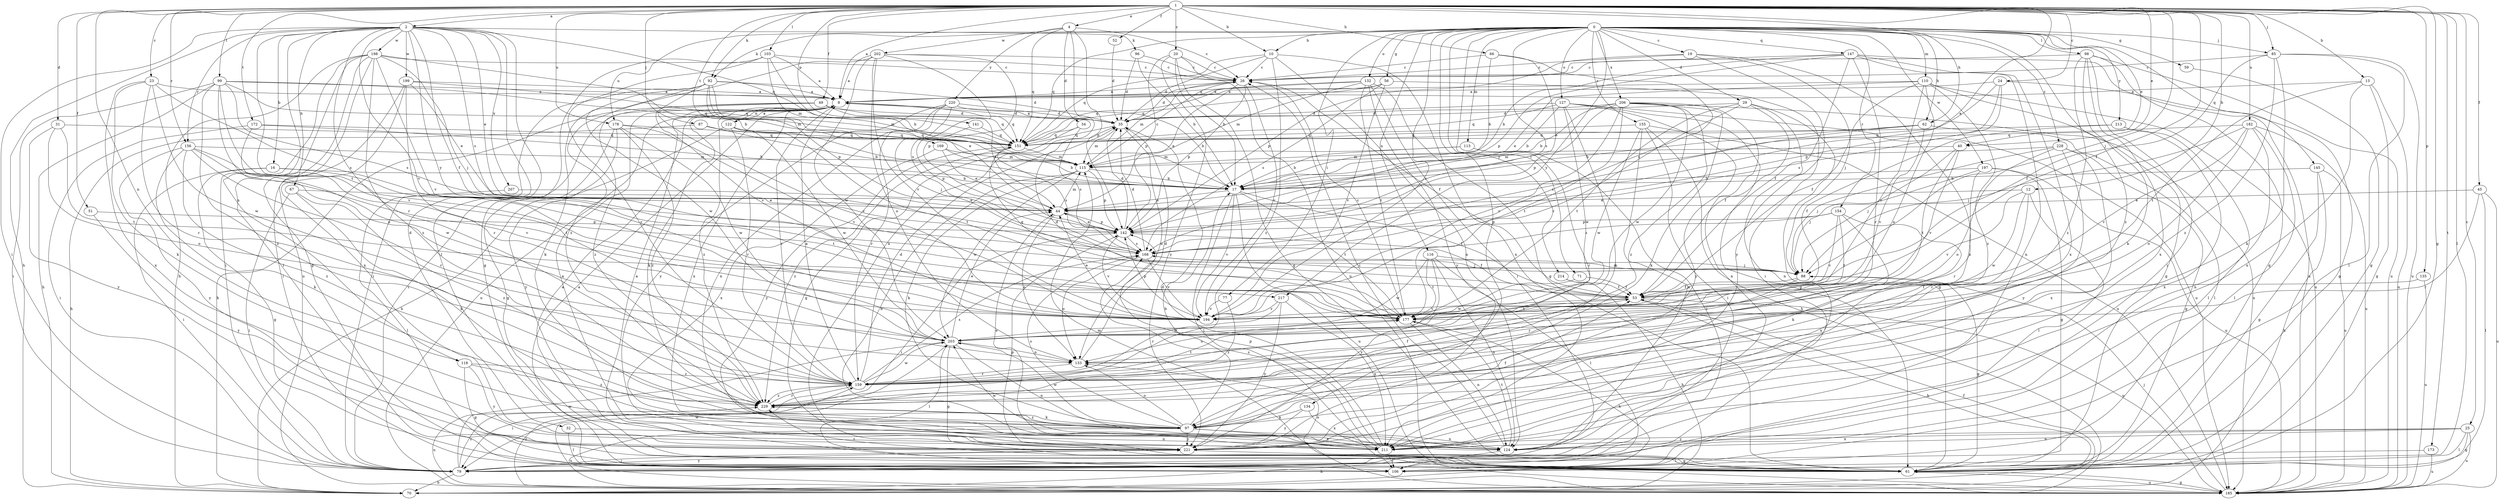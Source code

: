 strict digraph  {
0;
1;
2;
4;
8;
10;
12;
13;
16;
17;
19;
20;
23;
24;
25;
26;
29;
31;
32;
34;
35;
40;
44;
45;
49;
51;
52;
53;
56;
59;
61;
62;
66;
67;
70;
71;
77;
79;
85;
87;
88;
92;
96;
97;
98;
99;
103;
106;
110;
113;
115;
116;
118;
122;
124;
127;
132;
133;
134;
135;
141;
142;
145;
147;
151;
154;
155;
156;
159;
168;
169;
172;
173;
177;
178;
182;
185;
194;
197;
198;
199;
202;
203;
206;
207;
211;
213;
214;
217;
220;
221;
228;
229;
0 -> 10  [label=b];
0 -> 19  [label=c];
0 -> 29  [label=d];
0 -> 40  [label=e];
0 -> 56  [label=g];
0 -> 59  [label=g];
0 -> 62  [label=h];
0 -> 71  [label=i];
0 -> 77  [label=i];
0 -> 85  [label=j];
0 -> 92  [label=k];
0 -> 98  [label=l];
0 -> 110  [label=m];
0 -> 113  [label=m];
0 -> 116  [label=n];
0 -> 127  [label=o];
0 -> 132  [label=o];
0 -> 134  [label=p];
0 -> 145  [label=q];
0 -> 147  [label=q];
0 -> 151  [label=q];
0 -> 154  [label=r];
0 -> 155  [label=r];
0 -> 168  [label=s];
0 -> 178  [label=u];
0 -> 194  [label=v];
0 -> 197  [label=w];
0 -> 206  [label=x];
0 -> 213  [label=y];
0 -> 214  [label=y];
0 -> 217  [label=y];
0 -> 228  [label=z];
0 -> 229  [label=z];
1 -> 2  [label=a];
1 -> 4  [label=a];
1 -> 8  [label=a];
1 -> 10  [label=b];
1 -> 12  [label=b];
1 -> 13  [label=b];
1 -> 20  [label=c];
1 -> 23  [label=c];
1 -> 24  [label=c];
1 -> 25  [label=c];
1 -> 31  [label=d];
1 -> 40  [label=e];
1 -> 44  [label=e];
1 -> 45  [label=f];
1 -> 49  [label=f];
1 -> 51  [label=f];
1 -> 52  [label=f];
1 -> 53  [label=f];
1 -> 61  [label=g];
1 -> 62  [label=h];
1 -> 66  [label=h];
1 -> 85  [label=j];
1 -> 87  [label=j];
1 -> 88  [label=j];
1 -> 92  [label=k];
1 -> 99  [label=l];
1 -> 103  [label=l];
1 -> 106  [label=l];
1 -> 118  [label=n];
1 -> 135  [label=p];
1 -> 141  [label=p];
1 -> 156  [label=r];
1 -> 169  [label=t];
1 -> 172  [label=t];
1 -> 173  [label=t];
1 -> 178  [label=u];
1 -> 182  [label=u];
2 -> 16  [label=b];
2 -> 32  [label=d];
2 -> 44  [label=e];
2 -> 53  [label=f];
2 -> 67  [label=h];
2 -> 70  [label=h];
2 -> 79  [label=i];
2 -> 96  [label=k];
2 -> 106  [label=l];
2 -> 118  [label=n];
2 -> 151  [label=q];
2 -> 156  [label=r];
2 -> 159  [label=r];
2 -> 168  [label=s];
2 -> 177  [label=t];
2 -> 194  [label=v];
2 -> 198  [label=w];
2 -> 199  [label=w];
2 -> 207  [label=x];
2 -> 217  [label=y];
4 -> 26  [label=c];
4 -> 34  [label=d];
4 -> 142  [label=p];
4 -> 151  [label=q];
4 -> 202  [label=w];
4 -> 211  [label=x];
4 -> 220  [label=y];
8 -> 35  [label=d];
8 -> 79  [label=i];
8 -> 97  [label=k];
8 -> 122  [label=n];
8 -> 151  [label=q];
8 -> 159  [label=r];
8 -> 185  [label=u];
8 -> 211  [label=x];
8 -> 229  [label=z];
10 -> 26  [label=c];
10 -> 35  [label=d];
10 -> 124  [label=n];
10 -> 151  [label=q];
10 -> 211  [label=x];
10 -> 229  [label=z];
12 -> 44  [label=e];
12 -> 106  [label=l];
12 -> 159  [label=r];
12 -> 194  [label=v];
12 -> 203  [label=w];
13 -> 8  [label=a];
13 -> 61  [label=g];
13 -> 177  [label=t];
13 -> 185  [label=u];
13 -> 211  [label=x];
16 -> 17  [label=b];
16 -> 61  [label=g];
16 -> 79  [label=i];
16 -> 177  [label=t];
17 -> 44  [label=e];
17 -> 53  [label=f];
17 -> 106  [label=l];
17 -> 177  [label=t];
17 -> 185  [label=u];
17 -> 194  [label=v];
19 -> 26  [label=c];
19 -> 88  [label=j];
19 -> 142  [label=p];
19 -> 211  [label=x];
19 -> 221  [label=y];
20 -> 17  [label=b];
20 -> 26  [label=c];
20 -> 61  [label=g];
20 -> 142  [label=p];
20 -> 185  [label=u];
20 -> 221  [label=y];
23 -> 8  [label=a];
23 -> 97  [label=k];
23 -> 159  [label=r];
23 -> 168  [label=s];
23 -> 203  [label=w];
23 -> 211  [label=x];
24 -> 8  [label=a];
24 -> 17  [label=b];
24 -> 61  [label=g];
24 -> 142  [label=p];
24 -> 168  [label=s];
25 -> 61  [label=g];
25 -> 106  [label=l];
25 -> 124  [label=n];
25 -> 185  [label=u];
25 -> 211  [label=x];
25 -> 221  [label=y];
26 -> 8  [label=a];
26 -> 35  [label=d];
26 -> 44  [label=e];
26 -> 53  [label=f];
26 -> 115  [label=m];
26 -> 142  [label=p];
26 -> 194  [label=v];
29 -> 35  [label=d];
29 -> 53  [label=f];
29 -> 61  [label=g];
29 -> 124  [label=n];
29 -> 177  [label=t];
29 -> 194  [label=v];
31 -> 133  [label=o];
31 -> 151  [label=q];
31 -> 177  [label=t];
31 -> 221  [label=y];
32 -> 106  [label=l];
32 -> 124  [label=n];
34 -> 61  [label=g];
34 -> 151  [label=q];
34 -> 168  [label=s];
35 -> 8  [label=a];
35 -> 115  [label=m];
35 -> 133  [label=o];
35 -> 151  [label=q];
40 -> 88  [label=j];
40 -> 115  [label=m];
40 -> 177  [label=t];
40 -> 194  [label=v];
44 -> 115  [label=m];
44 -> 133  [label=o];
44 -> 142  [label=p];
45 -> 44  [label=e];
45 -> 106  [label=l];
45 -> 159  [label=r];
45 -> 185  [label=u];
49 -> 35  [label=d];
49 -> 44  [label=e];
49 -> 70  [label=h];
49 -> 151  [label=q];
49 -> 194  [label=v];
49 -> 229  [label=z];
51 -> 142  [label=p];
51 -> 221  [label=y];
52 -> 35  [label=d];
53 -> 70  [label=h];
53 -> 151  [label=q];
53 -> 177  [label=t];
53 -> 185  [label=u];
53 -> 194  [label=v];
56 -> 8  [label=a];
56 -> 79  [label=i];
56 -> 151  [label=q];
56 -> 168  [label=s];
56 -> 194  [label=v];
59 -> 61  [label=g];
61 -> 8  [label=a];
61 -> 133  [label=o];
61 -> 142  [label=p];
61 -> 185  [label=u];
61 -> 229  [label=z];
62 -> 17  [label=b];
62 -> 106  [label=l];
62 -> 151  [label=q];
62 -> 168  [label=s];
62 -> 194  [label=v];
66 -> 17  [label=b];
66 -> 26  [label=c];
66 -> 44  [label=e];
66 -> 168  [label=s];
67 -> 44  [label=e];
67 -> 79  [label=i];
67 -> 97  [label=k];
67 -> 229  [label=z];
70 -> 53  [label=f];
71 -> 53  [label=f];
71 -> 203  [label=w];
77 -> 194  [label=v];
77 -> 229  [label=z];
79 -> 70  [label=h];
79 -> 203  [label=w];
79 -> 221  [label=y];
79 -> 229  [label=z];
85 -> 26  [label=c];
85 -> 53  [label=f];
85 -> 97  [label=k];
85 -> 106  [label=l];
85 -> 185  [label=u];
85 -> 229  [label=z];
87 -> 17  [label=b];
87 -> 70  [label=h];
87 -> 151  [label=q];
88 -> 53  [label=f];
88 -> 61  [label=g];
88 -> 159  [label=r];
88 -> 168  [label=s];
92 -> 8  [label=a];
92 -> 35  [label=d];
92 -> 44  [label=e];
92 -> 79  [label=i];
92 -> 97  [label=k];
92 -> 115  [label=m];
92 -> 142  [label=p];
92 -> 194  [label=v];
92 -> 203  [label=w];
96 -> 17  [label=b];
96 -> 26  [label=c];
96 -> 35  [label=d];
97 -> 17  [label=b];
97 -> 53  [label=f];
97 -> 124  [label=n];
97 -> 133  [label=o];
97 -> 168  [label=s];
97 -> 185  [label=u];
97 -> 203  [label=w];
97 -> 211  [label=x];
97 -> 221  [label=y];
97 -> 229  [label=z];
98 -> 26  [label=c];
98 -> 61  [label=g];
98 -> 79  [label=i];
98 -> 97  [label=k];
98 -> 185  [label=u];
98 -> 211  [label=x];
98 -> 229  [label=z];
99 -> 8  [label=a];
99 -> 70  [label=h];
99 -> 79  [label=i];
99 -> 115  [label=m];
99 -> 133  [label=o];
99 -> 151  [label=q];
99 -> 168  [label=s];
99 -> 194  [label=v];
99 -> 229  [label=z];
103 -> 8  [label=a];
103 -> 17  [label=b];
103 -> 26  [label=c];
103 -> 61  [label=g];
103 -> 115  [label=m];
103 -> 159  [label=r];
106 -> 8  [label=a];
110 -> 8  [label=a];
110 -> 44  [label=e];
110 -> 53  [label=f];
110 -> 61  [label=g];
110 -> 133  [label=o];
110 -> 185  [label=u];
110 -> 194  [label=v];
110 -> 229  [label=z];
113 -> 17  [label=b];
113 -> 79  [label=i];
113 -> 115  [label=m];
113 -> 159  [label=r];
115 -> 17  [label=b];
115 -> 26  [label=c];
115 -> 97  [label=k];
115 -> 124  [label=n];
115 -> 142  [label=p];
115 -> 203  [label=w];
116 -> 88  [label=j];
116 -> 106  [label=l];
116 -> 124  [label=n];
116 -> 177  [label=t];
116 -> 203  [label=w];
116 -> 221  [label=y];
118 -> 61  [label=g];
118 -> 159  [label=r];
118 -> 221  [label=y];
118 -> 229  [label=z];
122 -> 8  [label=a];
122 -> 70  [label=h];
122 -> 151  [label=q];
122 -> 159  [label=r];
122 -> 177  [label=t];
122 -> 203  [label=w];
124 -> 8  [label=a];
124 -> 26  [label=c];
124 -> 70  [label=h];
124 -> 177  [label=t];
124 -> 203  [label=w];
127 -> 17  [label=b];
127 -> 35  [label=d];
127 -> 61  [label=g];
127 -> 97  [label=k];
127 -> 151  [label=q];
127 -> 185  [label=u];
127 -> 203  [label=w];
127 -> 221  [label=y];
132 -> 8  [label=a];
132 -> 61  [label=g];
132 -> 79  [label=i];
132 -> 115  [label=m];
132 -> 151  [label=q];
132 -> 177  [label=t];
132 -> 221  [label=y];
133 -> 35  [label=d];
133 -> 159  [label=r];
134 -> 97  [label=k];
134 -> 211  [label=x];
134 -> 221  [label=y];
135 -> 53  [label=f];
135 -> 185  [label=u];
141 -> 142  [label=p];
141 -> 151  [label=q];
142 -> 35  [label=d];
142 -> 44  [label=e];
142 -> 53  [label=f];
142 -> 79  [label=i];
142 -> 168  [label=s];
142 -> 194  [label=v];
145 -> 17  [label=b];
145 -> 61  [label=g];
145 -> 70  [label=h];
145 -> 185  [label=u];
147 -> 17  [label=b];
147 -> 26  [label=c];
147 -> 53  [label=f];
147 -> 124  [label=n];
147 -> 142  [label=p];
147 -> 159  [label=r];
147 -> 185  [label=u];
147 -> 211  [label=x];
151 -> 115  [label=m];
151 -> 168  [label=s];
151 -> 221  [label=y];
151 -> 229  [label=z];
154 -> 97  [label=k];
154 -> 142  [label=p];
154 -> 168  [label=s];
154 -> 177  [label=t];
154 -> 194  [label=v];
154 -> 211  [label=x];
155 -> 70  [label=h];
155 -> 79  [label=i];
155 -> 124  [label=n];
155 -> 151  [label=q];
155 -> 185  [label=u];
155 -> 203  [label=w];
156 -> 97  [label=k];
156 -> 115  [label=m];
156 -> 159  [label=r];
156 -> 177  [label=t];
156 -> 194  [label=v];
156 -> 221  [label=y];
156 -> 229  [label=z];
159 -> 8  [label=a];
159 -> 35  [label=d];
159 -> 53  [label=f];
159 -> 79  [label=i];
159 -> 168  [label=s];
159 -> 177  [label=t];
159 -> 203  [label=w];
159 -> 229  [label=z];
168 -> 35  [label=d];
168 -> 88  [label=j];
168 -> 133  [label=o];
168 -> 194  [label=v];
169 -> 17  [label=b];
169 -> 44  [label=e];
169 -> 115  [label=m];
169 -> 211  [label=x];
172 -> 17  [label=b];
172 -> 79  [label=i];
172 -> 151  [label=q];
172 -> 203  [label=w];
173 -> 79  [label=i];
173 -> 185  [label=u];
177 -> 26  [label=c];
177 -> 35  [label=d];
177 -> 70  [label=h];
177 -> 124  [label=n];
177 -> 133  [label=o];
177 -> 203  [label=w];
178 -> 61  [label=g];
178 -> 151  [label=q];
178 -> 194  [label=v];
178 -> 203  [label=w];
178 -> 221  [label=y];
178 -> 229  [label=z];
182 -> 88  [label=j];
182 -> 106  [label=l];
182 -> 124  [label=n];
182 -> 133  [label=o];
182 -> 151  [label=q];
182 -> 185  [label=u];
182 -> 194  [label=v];
185 -> 61  [label=g];
185 -> 88  [label=j];
185 -> 115  [label=m];
185 -> 159  [label=r];
185 -> 203  [label=w];
194 -> 44  [label=e];
194 -> 142  [label=p];
197 -> 17  [label=b];
197 -> 61  [label=g];
197 -> 88  [label=j];
197 -> 159  [label=r];
197 -> 185  [label=u];
198 -> 17  [label=b];
198 -> 26  [label=c];
198 -> 61  [label=g];
198 -> 70  [label=h];
198 -> 79  [label=i];
198 -> 88  [label=j];
198 -> 106  [label=l];
198 -> 185  [label=u];
198 -> 194  [label=v];
198 -> 229  [label=z];
199 -> 8  [label=a];
199 -> 44  [label=e];
199 -> 106  [label=l];
199 -> 151  [label=q];
199 -> 159  [label=r];
199 -> 211  [label=x];
202 -> 8  [label=a];
202 -> 26  [label=c];
202 -> 133  [label=o];
202 -> 142  [label=p];
202 -> 168  [label=s];
202 -> 194  [label=v];
202 -> 203  [label=w];
202 -> 229  [label=z];
203 -> 44  [label=e];
203 -> 61  [label=g];
203 -> 106  [label=l];
203 -> 124  [label=n];
203 -> 133  [label=o];
206 -> 17  [label=b];
206 -> 35  [label=d];
206 -> 97  [label=k];
206 -> 124  [label=n];
206 -> 142  [label=p];
206 -> 177  [label=t];
206 -> 185  [label=u];
206 -> 194  [label=v];
206 -> 203  [label=w];
206 -> 229  [label=z];
207 -> 44  [label=e];
207 -> 106  [label=l];
211 -> 35  [label=d];
211 -> 44  [label=e];
211 -> 106  [label=l];
211 -> 142  [label=p];
211 -> 168  [label=s];
213 -> 53  [label=f];
213 -> 106  [label=l];
213 -> 151  [label=q];
213 -> 211  [label=x];
214 -> 53  [label=f];
214 -> 70  [label=h];
217 -> 159  [label=r];
217 -> 194  [label=v];
217 -> 211  [label=x];
217 -> 221  [label=y];
220 -> 17  [label=b];
220 -> 35  [label=d];
220 -> 88  [label=j];
220 -> 124  [label=n];
220 -> 159  [label=r];
220 -> 221  [label=y];
221 -> 8  [label=a];
221 -> 61  [label=g];
221 -> 79  [label=i];
228 -> 61  [label=g];
228 -> 88  [label=j];
228 -> 115  [label=m];
228 -> 133  [label=o];
228 -> 211  [label=x];
228 -> 221  [label=y];
229 -> 97  [label=k];
229 -> 159  [label=r];
229 -> 185  [label=u];
}
